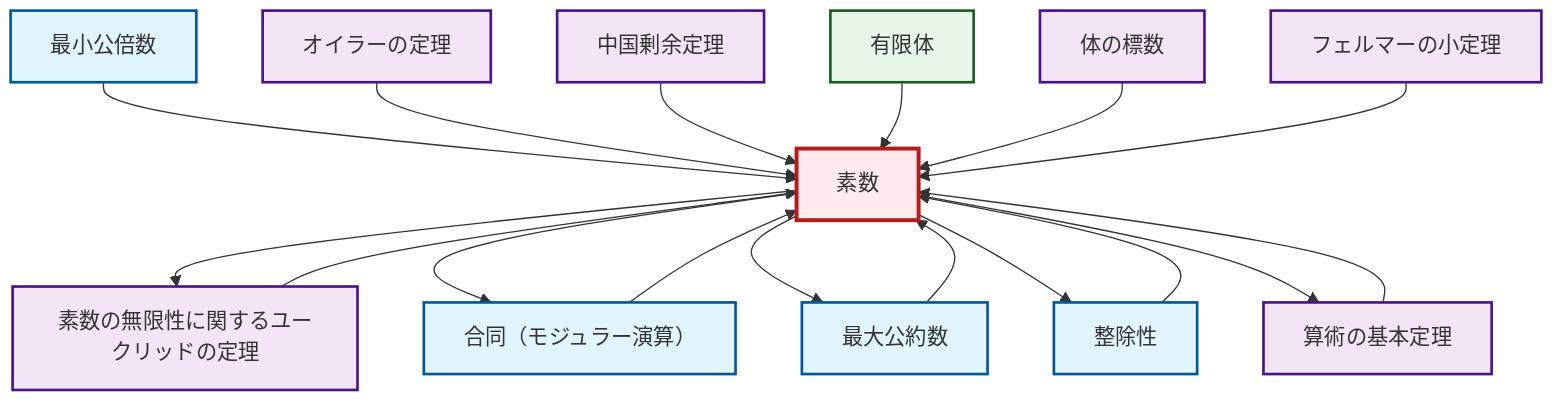 graph TD
    classDef definition fill:#e1f5fe,stroke:#01579b,stroke-width:2px
    classDef theorem fill:#f3e5f5,stroke:#4a148c,stroke-width:2px
    classDef axiom fill:#fff3e0,stroke:#e65100,stroke-width:2px
    classDef example fill:#e8f5e9,stroke:#1b5e20,stroke-width:2px
    classDef current fill:#ffebee,stroke:#b71c1c,stroke-width:3px
    ex-finite-field["有限体"]:::example
    def-gcd["最大公約数"]:::definition
    def-lcm["最小公倍数"]:::definition
    thm-fundamental-arithmetic["算術の基本定理"]:::theorem
    def-congruence["合同（モジュラー演算）"]:::definition
    thm-euclid-infinitude-primes["素数の無限性に関するユークリッドの定理"]:::theorem
    thm-field-characteristic["体の標数"]:::theorem
    def-divisibility["整除性"]:::definition
    thm-chinese-remainder["中国剰余定理"]:::theorem
    thm-euler["オイラーの定理"]:::theorem
    def-prime["素数"]:::definition
    thm-fermat-little["フェルマーの小定理"]:::theorem
    def-prime --> thm-euclid-infinitude-primes
    thm-fundamental-arithmetic --> def-prime
    def-prime --> def-congruence
    def-lcm --> def-prime
    thm-euclid-infinitude-primes --> def-prime
    def-congruence --> def-prime
    def-prime --> def-gcd
    def-prime --> def-divisibility
    thm-euler --> def-prime
    thm-chinese-remainder --> def-prime
    def-divisibility --> def-prime
    ex-finite-field --> def-prime
    thm-field-characteristic --> def-prime
    def-prime --> thm-fundamental-arithmetic
    thm-fermat-little --> def-prime
    def-gcd --> def-prime
    class def-prime current